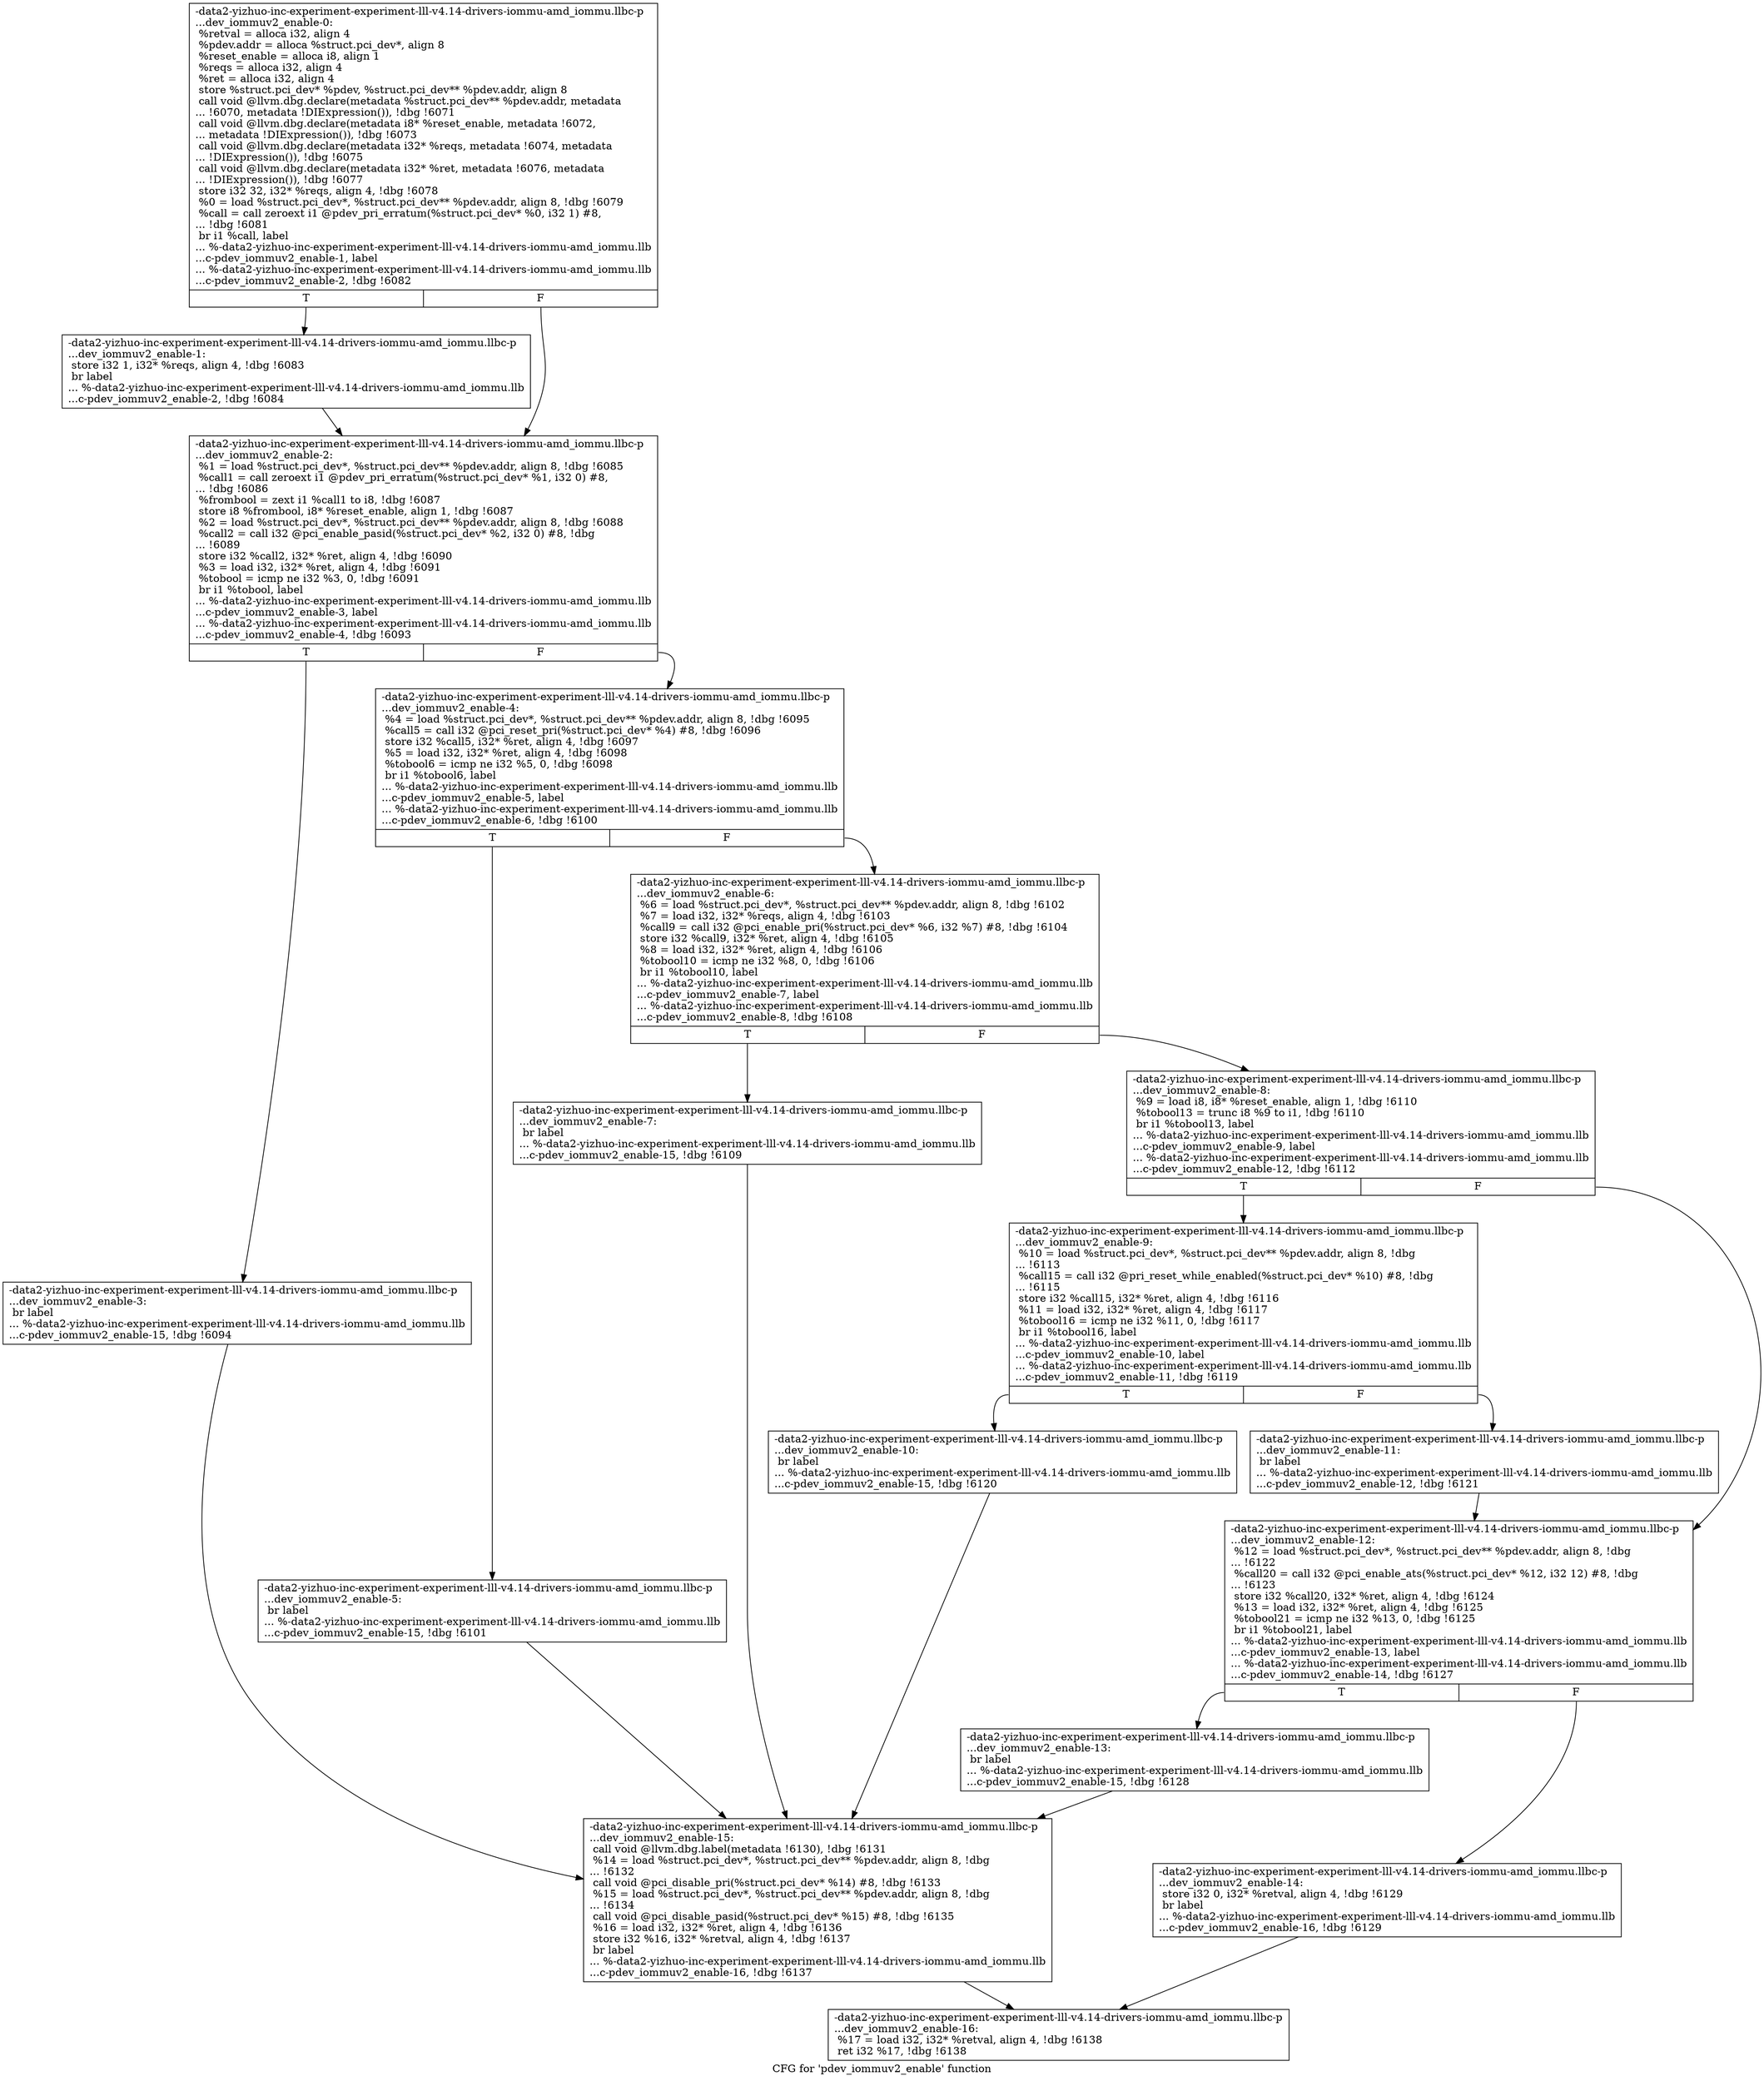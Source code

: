 digraph "CFG for 'pdev_iommuv2_enable' function" {
	label="CFG for 'pdev_iommuv2_enable' function";

	Node0x561b947ee450 [shape=record,label="{-data2-yizhuo-inc-experiment-experiment-lll-v4.14-drivers-iommu-amd_iommu.llbc-p\l...dev_iommuv2_enable-0:\l  %retval = alloca i32, align 4\l  %pdev.addr = alloca %struct.pci_dev*, align 8\l  %reset_enable = alloca i8, align 1\l  %reqs = alloca i32, align 4\l  %ret = alloca i32, align 4\l  store %struct.pci_dev* %pdev, %struct.pci_dev** %pdev.addr, align 8\l  call void @llvm.dbg.declare(metadata %struct.pci_dev** %pdev.addr, metadata\l... !6070, metadata !DIExpression()), !dbg !6071\l  call void @llvm.dbg.declare(metadata i8* %reset_enable, metadata !6072,\l... metadata !DIExpression()), !dbg !6073\l  call void @llvm.dbg.declare(metadata i32* %reqs, metadata !6074, metadata\l... !DIExpression()), !dbg !6075\l  call void @llvm.dbg.declare(metadata i32* %ret, metadata !6076, metadata\l... !DIExpression()), !dbg !6077\l  store i32 32, i32* %reqs, align 4, !dbg !6078\l  %0 = load %struct.pci_dev*, %struct.pci_dev** %pdev.addr, align 8, !dbg !6079\l  %call = call zeroext i1 @pdev_pri_erratum(%struct.pci_dev* %0, i32 1) #8,\l... !dbg !6081\l  br i1 %call, label\l... %-data2-yizhuo-inc-experiment-experiment-lll-v4.14-drivers-iommu-amd_iommu.llb\l...c-pdev_iommuv2_enable-1, label\l... %-data2-yizhuo-inc-experiment-experiment-lll-v4.14-drivers-iommu-amd_iommu.llb\l...c-pdev_iommuv2_enable-2, !dbg !6082\l|{<s0>T|<s1>F}}"];
	Node0x561b947ee450:s0 -> Node0x561b947eeec0;
	Node0x561b947ee450:s1 -> Node0x561b947eef10;
	Node0x561b947eeec0 [shape=record,label="{-data2-yizhuo-inc-experiment-experiment-lll-v4.14-drivers-iommu-amd_iommu.llbc-p\l...dev_iommuv2_enable-1: \l  store i32 1, i32* %reqs, align 4, !dbg !6083\l  br label\l... %-data2-yizhuo-inc-experiment-experiment-lll-v4.14-drivers-iommu-amd_iommu.llb\l...c-pdev_iommuv2_enable-2, !dbg !6084\l}"];
	Node0x561b947eeec0 -> Node0x561b947eef10;
	Node0x561b947eef10 [shape=record,label="{-data2-yizhuo-inc-experiment-experiment-lll-v4.14-drivers-iommu-amd_iommu.llbc-p\l...dev_iommuv2_enable-2: \l  %1 = load %struct.pci_dev*, %struct.pci_dev** %pdev.addr, align 8, !dbg !6085\l  %call1 = call zeroext i1 @pdev_pri_erratum(%struct.pci_dev* %1, i32 0) #8,\l... !dbg !6086\l  %frombool = zext i1 %call1 to i8, !dbg !6087\l  store i8 %frombool, i8* %reset_enable, align 1, !dbg !6087\l  %2 = load %struct.pci_dev*, %struct.pci_dev** %pdev.addr, align 8, !dbg !6088\l  %call2 = call i32 @pci_enable_pasid(%struct.pci_dev* %2, i32 0) #8, !dbg\l... !6089\l  store i32 %call2, i32* %ret, align 4, !dbg !6090\l  %3 = load i32, i32* %ret, align 4, !dbg !6091\l  %tobool = icmp ne i32 %3, 0, !dbg !6091\l  br i1 %tobool, label\l... %-data2-yizhuo-inc-experiment-experiment-lll-v4.14-drivers-iommu-amd_iommu.llb\l...c-pdev_iommuv2_enable-3, label\l... %-data2-yizhuo-inc-experiment-experiment-lll-v4.14-drivers-iommu-amd_iommu.llb\l...c-pdev_iommuv2_enable-4, !dbg !6093\l|{<s0>T|<s1>F}}"];
	Node0x561b947eef10:s0 -> Node0x561b947eef60;
	Node0x561b947eef10:s1 -> Node0x561b947eefb0;
	Node0x561b947eef60 [shape=record,label="{-data2-yizhuo-inc-experiment-experiment-lll-v4.14-drivers-iommu-amd_iommu.llbc-p\l...dev_iommuv2_enable-3: \l  br label\l... %-data2-yizhuo-inc-experiment-experiment-lll-v4.14-drivers-iommu-amd_iommu.llb\l...c-pdev_iommuv2_enable-15, !dbg !6094\l}"];
	Node0x561b947eef60 -> Node0x561b947ef320;
	Node0x561b947eefb0 [shape=record,label="{-data2-yizhuo-inc-experiment-experiment-lll-v4.14-drivers-iommu-amd_iommu.llbc-p\l...dev_iommuv2_enable-4: \l  %4 = load %struct.pci_dev*, %struct.pci_dev** %pdev.addr, align 8, !dbg !6095\l  %call5 = call i32 @pci_reset_pri(%struct.pci_dev* %4) #8, !dbg !6096\l  store i32 %call5, i32* %ret, align 4, !dbg !6097\l  %5 = load i32, i32* %ret, align 4, !dbg !6098\l  %tobool6 = icmp ne i32 %5, 0, !dbg !6098\l  br i1 %tobool6, label\l... %-data2-yizhuo-inc-experiment-experiment-lll-v4.14-drivers-iommu-amd_iommu.llb\l...c-pdev_iommuv2_enable-5, label\l... %-data2-yizhuo-inc-experiment-experiment-lll-v4.14-drivers-iommu-amd_iommu.llb\l...c-pdev_iommuv2_enable-6, !dbg !6100\l|{<s0>T|<s1>F}}"];
	Node0x561b947eefb0:s0 -> Node0x561b947ef000;
	Node0x561b947eefb0:s1 -> Node0x561b947ef050;
	Node0x561b947ef000 [shape=record,label="{-data2-yizhuo-inc-experiment-experiment-lll-v4.14-drivers-iommu-amd_iommu.llbc-p\l...dev_iommuv2_enable-5: \l  br label\l... %-data2-yizhuo-inc-experiment-experiment-lll-v4.14-drivers-iommu-amd_iommu.llb\l...c-pdev_iommuv2_enable-15, !dbg !6101\l}"];
	Node0x561b947ef000 -> Node0x561b947ef320;
	Node0x561b947ef050 [shape=record,label="{-data2-yizhuo-inc-experiment-experiment-lll-v4.14-drivers-iommu-amd_iommu.llbc-p\l...dev_iommuv2_enable-6: \l  %6 = load %struct.pci_dev*, %struct.pci_dev** %pdev.addr, align 8, !dbg !6102\l  %7 = load i32, i32* %reqs, align 4, !dbg !6103\l  %call9 = call i32 @pci_enable_pri(%struct.pci_dev* %6, i32 %7) #8, !dbg !6104\l  store i32 %call9, i32* %ret, align 4, !dbg !6105\l  %8 = load i32, i32* %ret, align 4, !dbg !6106\l  %tobool10 = icmp ne i32 %8, 0, !dbg !6106\l  br i1 %tobool10, label\l... %-data2-yizhuo-inc-experiment-experiment-lll-v4.14-drivers-iommu-amd_iommu.llb\l...c-pdev_iommuv2_enable-7, label\l... %-data2-yizhuo-inc-experiment-experiment-lll-v4.14-drivers-iommu-amd_iommu.llb\l...c-pdev_iommuv2_enable-8, !dbg !6108\l|{<s0>T|<s1>F}}"];
	Node0x561b947ef050:s0 -> Node0x561b947ef0a0;
	Node0x561b947ef050:s1 -> Node0x561b947ef0f0;
	Node0x561b947ef0a0 [shape=record,label="{-data2-yizhuo-inc-experiment-experiment-lll-v4.14-drivers-iommu-amd_iommu.llbc-p\l...dev_iommuv2_enable-7: \l  br label\l... %-data2-yizhuo-inc-experiment-experiment-lll-v4.14-drivers-iommu-amd_iommu.llb\l...c-pdev_iommuv2_enable-15, !dbg !6109\l}"];
	Node0x561b947ef0a0 -> Node0x561b947ef320;
	Node0x561b947ef0f0 [shape=record,label="{-data2-yizhuo-inc-experiment-experiment-lll-v4.14-drivers-iommu-amd_iommu.llbc-p\l...dev_iommuv2_enable-8: \l  %9 = load i8, i8* %reset_enable, align 1, !dbg !6110\l  %tobool13 = trunc i8 %9 to i1, !dbg !6110\l  br i1 %tobool13, label\l... %-data2-yizhuo-inc-experiment-experiment-lll-v4.14-drivers-iommu-amd_iommu.llb\l...c-pdev_iommuv2_enable-9, label\l... %-data2-yizhuo-inc-experiment-experiment-lll-v4.14-drivers-iommu-amd_iommu.llb\l...c-pdev_iommuv2_enable-12, !dbg !6112\l|{<s0>T|<s1>F}}"];
	Node0x561b947ef0f0:s0 -> Node0x561b947ef140;
	Node0x561b947ef0f0:s1 -> Node0x561b947ef230;
	Node0x561b947ef140 [shape=record,label="{-data2-yizhuo-inc-experiment-experiment-lll-v4.14-drivers-iommu-amd_iommu.llbc-p\l...dev_iommuv2_enable-9: \l  %10 = load %struct.pci_dev*, %struct.pci_dev** %pdev.addr, align 8, !dbg\l... !6113\l  %call15 = call i32 @pri_reset_while_enabled(%struct.pci_dev* %10) #8, !dbg\l... !6115\l  store i32 %call15, i32* %ret, align 4, !dbg !6116\l  %11 = load i32, i32* %ret, align 4, !dbg !6117\l  %tobool16 = icmp ne i32 %11, 0, !dbg !6117\l  br i1 %tobool16, label\l... %-data2-yizhuo-inc-experiment-experiment-lll-v4.14-drivers-iommu-amd_iommu.llb\l...c-pdev_iommuv2_enable-10, label\l... %-data2-yizhuo-inc-experiment-experiment-lll-v4.14-drivers-iommu-amd_iommu.llb\l...c-pdev_iommuv2_enable-11, !dbg !6119\l|{<s0>T|<s1>F}}"];
	Node0x561b947ef140:s0 -> Node0x561b947ef190;
	Node0x561b947ef140:s1 -> Node0x561b947ef1e0;
	Node0x561b947ef190 [shape=record,label="{-data2-yizhuo-inc-experiment-experiment-lll-v4.14-drivers-iommu-amd_iommu.llbc-p\l...dev_iommuv2_enable-10: \l  br label\l... %-data2-yizhuo-inc-experiment-experiment-lll-v4.14-drivers-iommu-amd_iommu.llb\l...c-pdev_iommuv2_enable-15, !dbg !6120\l}"];
	Node0x561b947ef190 -> Node0x561b947ef320;
	Node0x561b947ef1e0 [shape=record,label="{-data2-yizhuo-inc-experiment-experiment-lll-v4.14-drivers-iommu-amd_iommu.llbc-p\l...dev_iommuv2_enable-11: \l  br label\l... %-data2-yizhuo-inc-experiment-experiment-lll-v4.14-drivers-iommu-amd_iommu.llb\l...c-pdev_iommuv2_enable-12, !dbg !6121\l}"];
	Node0x561b947ef1e0 -> Node0x561b947ef230;
	Node0x561b947ef230 [shape=record,label="{-data2-yizhuo-inc-experiment-experiment-lll-v4.14-drivers-iommu-amd_iommu.llbc-p\l...dev_iommuv2_enable-12: \l  %12 = load %struct.pci_dev*, %struct.pci_dev** %pdev.addr, align 8, !dbg\l... !6122\l  %call20 = call i32 @pci_enable_ats(%struct.pci_dev* %12, i32 12) #8, !dbg\l... !6123\l  store i32 %call20, i32* %ret, align 4, !dbg !6124\l  %13 = load i32, i32* %ret, align 4, !dbg !6125\l  %tobool21 = icmp ne i32 %13, 0, !dbg !6125\l  br i1 %tobool21, label\l... %-data2-yizhuo-inc-experiment-experiment-lll-v4.14-drivers-iommu-amd_iommu.llb\l...c-pdev_iommuv2_enable-13, label\l... %-data2-yizhuo-inc-experiment-experiment-lll-v4.14-drivers-iommu-amd_iommu.llb\l...c-pdev_iommuv2_enable-14, !dbg !6127\l|{<s0>T|<s1>F}}"];
	Node0x561b947ef230:s0 -> Node0x561b947ef280;
	Node0x561b947ef230:s1 -> Node0x561b947ef2d0;
	Node0x561b947ef280 [shape=record,label="{-data2-yizhuo-inc-experiment-experiment-lll-v4.14-drivers-iommu-amd_iommu.llbc-p\l...dev_iommuv2_enable-13: \l  br label\l... %-data2-yizhuo-inc-experiment-experiment-lll-v4.14-drivers-iommu-amd_iommu.llb\l...c-pdev_iommuv2_enable-15, !dbg !6128\l}"];
	Node0x561b947ef280 -> Node0x561b947ef320;
	Node0x561b947ef2d0 [shape=record,label="{-data2-yizhuo-inc-experiment-experiment-lll-v4.14-drivers-iommu-amd_iommu.llbc-p\l...dev_iommuv2_enable-14: \l  store i32 0, i32* %retval, align 4, !dbg !6129\l  br label\l... %-data2-yizhuo-inc-experiment-experiment-lll-v4.14-drivers-iommu-amd_iommu.llb\l...c-pdev_iommuv2_enable-16, !dbg !6129\l}"];
	Node0x561b947ef2d0 -> Node0x561b947ef370;
	Node0x561b947ef320 [shape=record,label="{-data2-yizhuo-inc-experiment-experiment-lll-v4.14-drivers-iommu-amd_iommu.llbc-p\l...dev_iommuv2_enable-15: \l  call void @llvm.dbg.label(metadata !6130), !dbg !6131\l  %14 = load %struct.pci_dev*, %struct.pci_dev** %pdev.addr, align 8, !dbg\l... !6132\l  call void @pci_disable_pri(%struct.pci_dev* %14) #8, !dbg !6133\l  %15 = load %struct.pci_dev*, %struct.pci_dev** %pdev.addr, align 8, !dbg\l... !6134\l  call void @pci_disable_pasid(%struct.pci_dev* %15) #8, !dbg !6135\l  %16 = load i32, i32* %ret, align 4, !dbg !6136\l  store i32 %16, i32* %retval, align 4, !dbg !6137\l  br label\l... %-data2-yizhuo-inc-experiment-experiment-lll-v4.14-drivers-iommu-amd_iommu.llb\l...c-pdev_iommuv2_enable-16, !dbg !6137\l}"];
	Node0x561b947ef320 -> Node0x561b947ef370;
	Node0x561b947ef370 [shape=record,label="{-data2-yizhuo-inc-experiment-experiment-lll-v4.14-drivers-iommu-amd_iommu.llbc-p\l...dev_iommuv2_enable-16: \l  %17 = load i32, i32* %retval, align 4, !dbg !6138\l  ret i32 %17, !dbg !6138\l}"];
}

